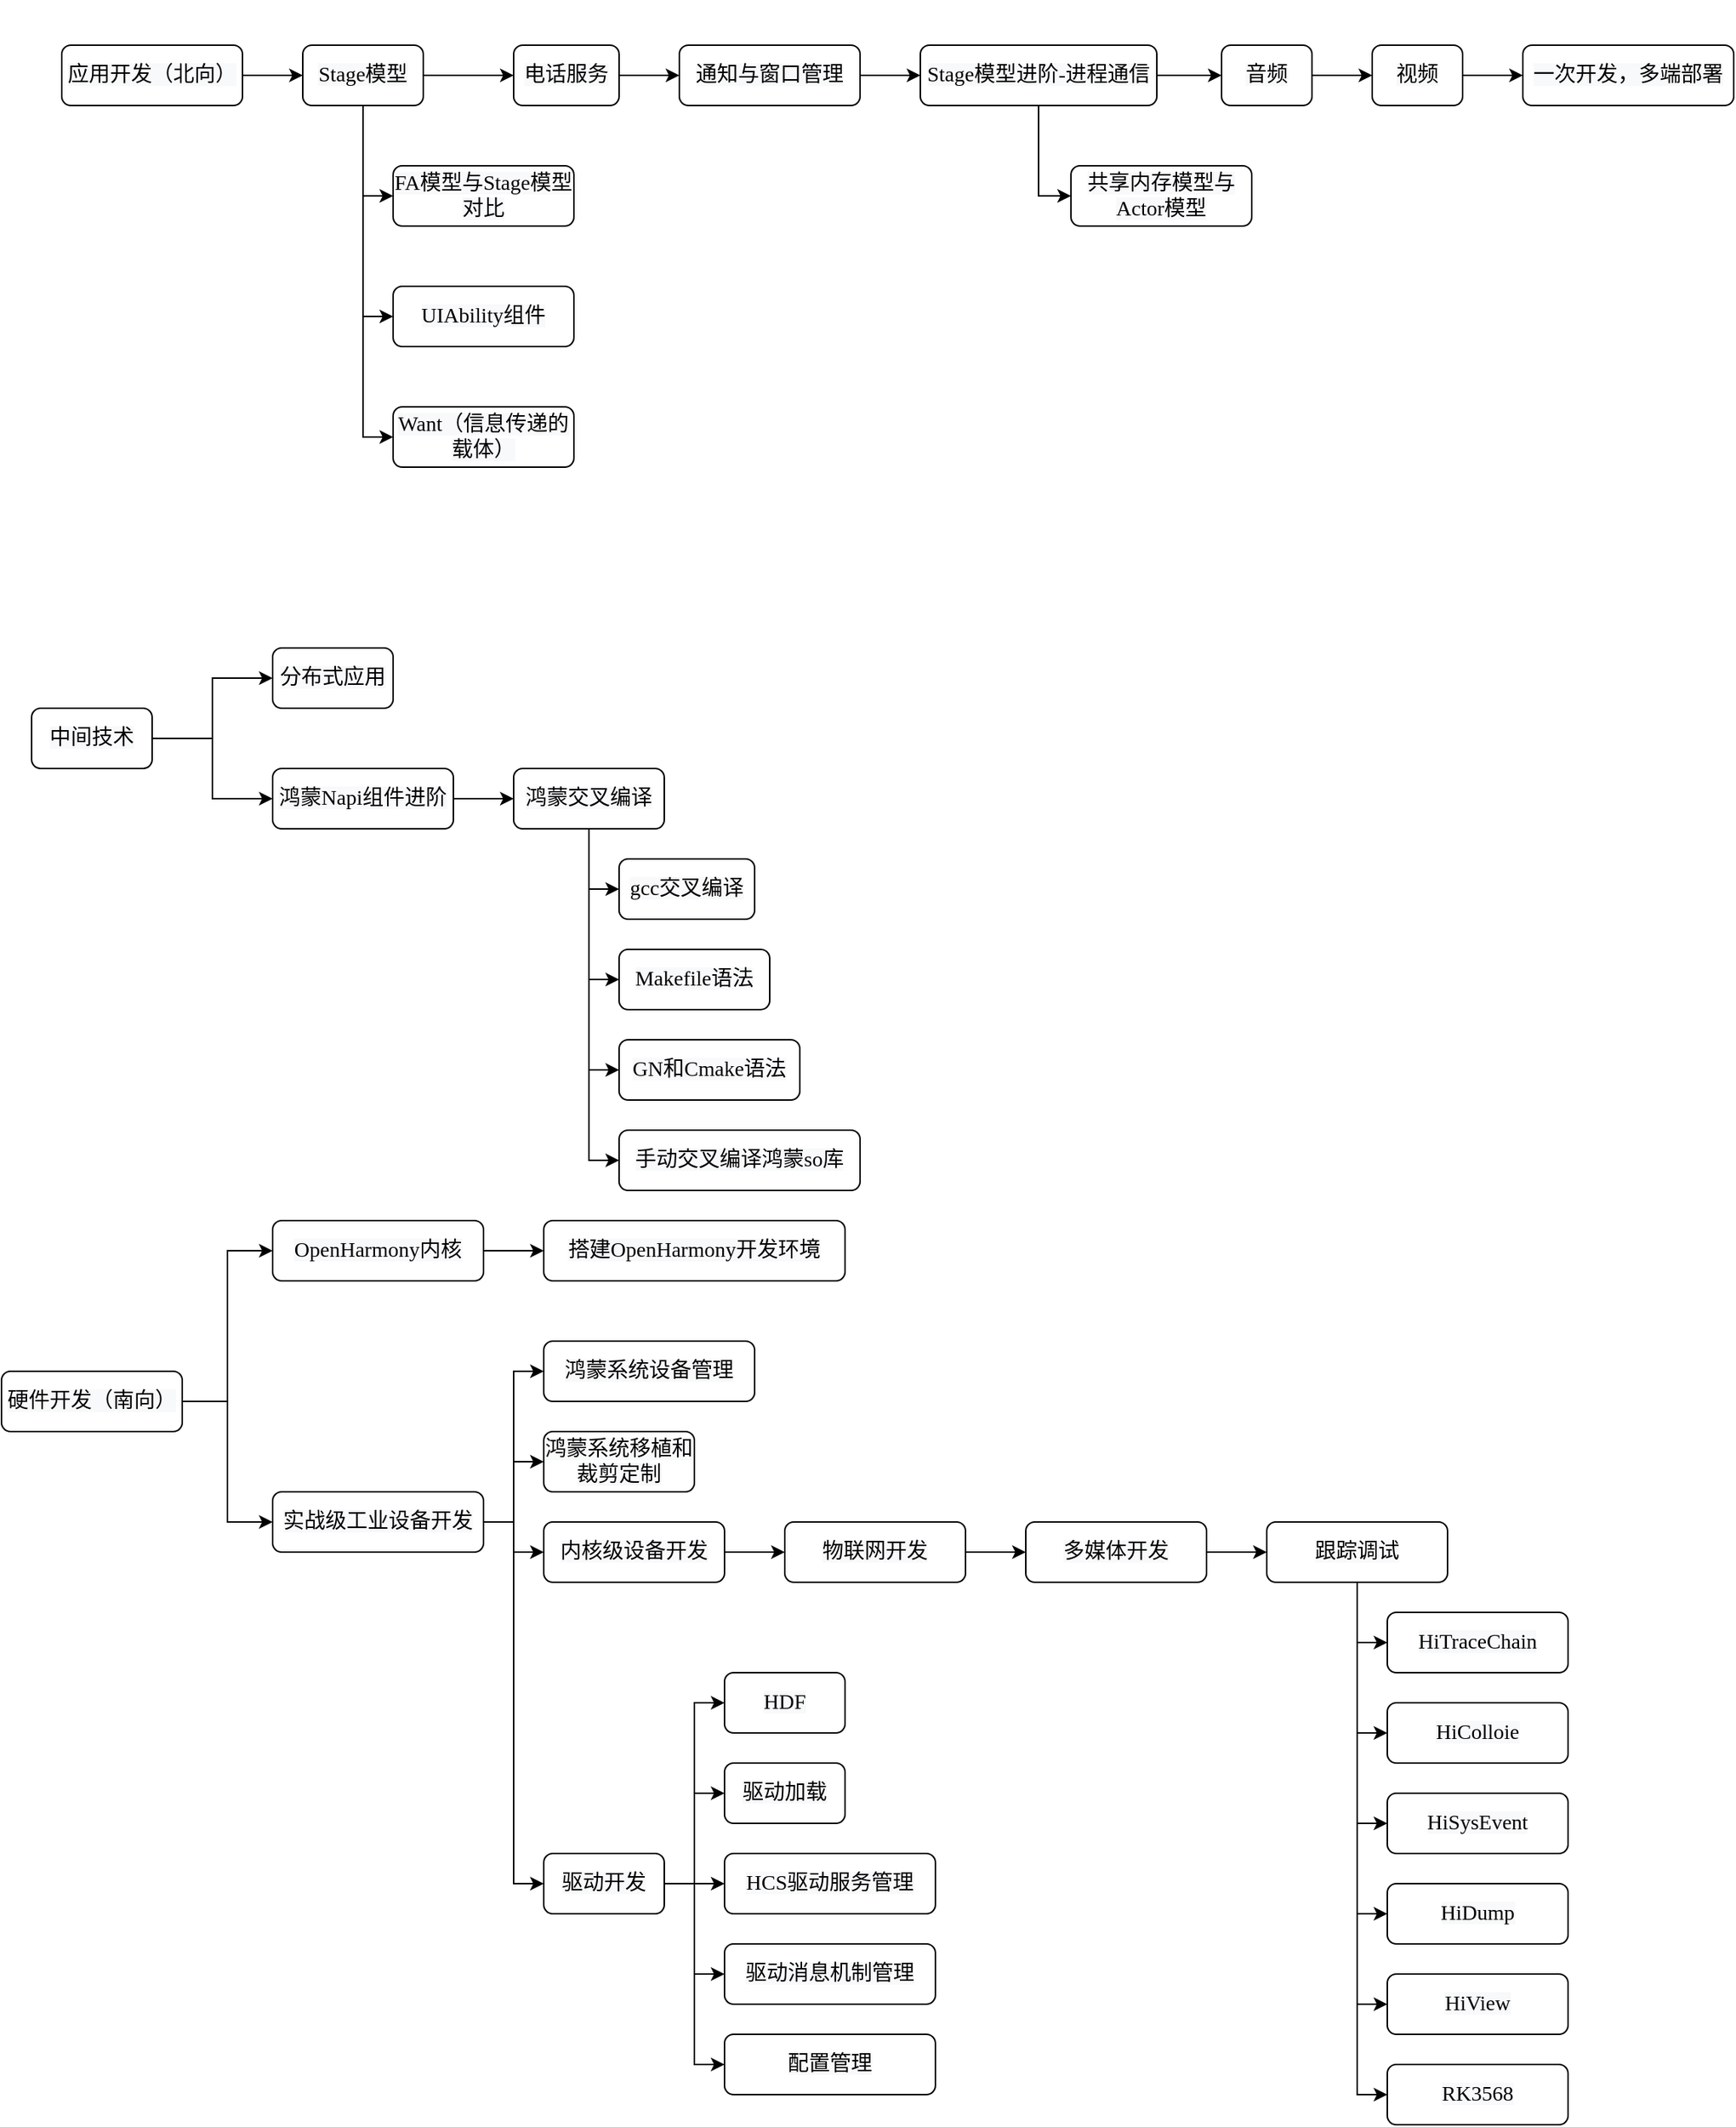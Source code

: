 <mxfile version="28.2.5">
  <diagram name="第 1 页" id="G5vYfgqyF8wtwim_QH4h">
    <mxGraphModel dx="1453" dy="730" grid="1" gridSize="10" guides="1" tooltips="1" connect="1" arrows="1" fold="1" page="1" pageScale="1" pageWidth="827" pageHeight="1169" math="0" shadow="0">
      <root>
        <mxCell id="0" />
        <mxCell id="1" parent="0" />
        <mxCell id="m1kAraEHEm_9mK_-Fzff-1" value="" style="text;whiteSpace=wrap;html=1;" vertex="1" parent="1">
          <mxGeometry x="300" y="380" width="60" height="50" as="geometry" />
        </mxCell>
        <mxCell id="m1kAraEHEm_9mK_-Fzff-2" value="" style="text;whiteSpace=wrap;html=1;" vertex="1" parent="1">
          <mxGeometry x="210" y="530" width="60" height="50" as="geometry" />
        </mxCell>
        <mxCell id="m1kAraEHEm_9mK_-Fzff-3" value="" style="text;whiteSpace=wrap;html=1;" vertex="1" parent="1">
          <mxGeometry x="130" y="370" width="60" height="50" as="geometry" />
        </mxCell>
        <mxCell id="m1kAraEHEm_9mK_-Fzff-46" value="" style="edgeStyle=orthogonalEdgeStyle;rounded=0;orthogonalLoop=1;jettySize=auto;html=1;" edge="1" parent="1" source="m1kAraEHEm_9mK_-Fzff-5" target="m1kAraEHEm_9mK_-Fzff-6">
          <mxGeometry relative="1" as="geometry" />
        </mxCell>
        <mxCell id="m1kAraEHEm_9mK_-Fzff-5" value="&lt;span style=&quot;font-family: 默认字体; font-size: 14px; background-color: rgb(248, 249, 250);&quot;&gt;应用开发（北向）&lt;/span&gt;" style="rounded=1;whiteSpace=wrap;html=1;" vertex="1" parent="1">
          <mxGeometry x="100" y="400" width="120" height="40" as="geometry" />
        </mxCell>
        <mxCell id="m1kAraEHEm_9mK_-Fzff-39" style="edgeStyle=orthogonalEdgeStyle;rounded=0;orthogonalLoop=1;jettySize=auto;html=1;entryX=0;entryY=0.5;entryDx=0;entryDy=0;" edge="1" parent="1" source="m1kAraEHEm_9mK_-Fzff-6" target="m1kAraEHEm_9mK_-Fzff-29">
          <mxGeometry relative="1" as="geometry" />
        </mxCell>
        <mxCell id="m1kAraEHEm_9mK_-Fzff-40" style="edgeStyle=orthogonalEdgeStyle;rounded=0;orthogonalLoop=1;jettySize=auto;html=1;exitX=0.5;exitY=1;exitDx=0;exitDy=0;entryX=0;entryY=0.5;entryDx=0;entryDy=0;" edge="1" parent="1" source="m1kAraEHEm_9mK_-Fzff-6" target="m1kAraEHEm_9mK_-Fzff-22">
          <mxGeometry relative="1" as="geometry" />
        </mxCell>
        <mxCell id="m1kAraEHEm_9mK_-Fzff-41" style="edgeStyle=orthogonalEdgeStyle;rounded=0;orthogonalLoop=1;jettySize=auto;html=1;exitX=0.5;exitY=1;exitDx=0;exitDy=0;entryX=0;entryY=0.5;entryDx=0;entryDy=0;" edge="1" parent="1" source="m1kAraEHEm_9mK_-Fzff-6" target="m1kAraEHEm_9mK_-Fzff-27">
          <mxGeometry relative="1" as="geometry" />
        </mxCell>
        <mxCell id="m1kAraEHEm_9mK_-Fzff-47" value="" style="edgeStyle=orthogonalEdgeStyle;rounded=0;orthogonalLoop=1;jettySize=auto;html=1;" edge="1" parent="1" source="m1kAraEHEm_9mK_-Fzff-6" target="m1kAraEHEm_9mK_-Fzff-23">
          <mxGeometry relative="1" as="geometry" />
        </mxCell>
        <mxCell id="m1kAraEHEm_9mK_-Fzff-6" value="&lt;span style=&quot;font-family: 默认字体; font-size: 14px; background-color: rgb(248, 249, 250);&quot;&gt;Stage模型&lt;/span&gt;" style="rounded=1;whiteSpace=wrap;html=1;" vertex="1" parent="1">
          <mxGeometry x="260" y="400" width="80" height="40" as="geometry" />
        </mxCell>
        <mxCell id="m1kAraEHEm_9mK_-Fzff-7" value="&lt;span style=&quot;font-family: 默认字体; font-size: 14px; background-color: rgb(248, 249, 250);&quot;&gt;gcc交叉编译&lt;/span&gt;" style="rounded=1;whiteSpace=wrap;html=1;" vertex="1" parent="1">
          <mxGeometry x="470" y="940" width="90" height="40" as="geometry" />
        </mxCell>
        <mxCell id="m1kAraEHEm_9mK_-Fzff-42" style="edgeStyle=orthogonalEdgeStyle;rounded=0;orthogonalLoop=1;jettySize=auto;html=1;exitX=0.5;exitY=1;exitDx=0;exitDy=0;entryX=0;entryY=0.5;entryDx=0;entryDy=0;" edge="1" parent="1" source="m1kAraEHEm_9mK_-Fzff-8" target="m1kAraEHEm_9mK_-Fzff-7">
          <mxGeometry relative="1" as="geometry" />
        </mxCell>
        <mxCell id="m1kAraEHEm_9mK_-Fzff-43" style="edgeStyle=orthogonalEdgeStyle;rounded=0;orthogonalLoop=1;jettySize=auto;html=1;exitX=0.5;exitY=1;exitDx=0;exitDy=0;entryX=0;entryY=0.5;entryDx=0;entryDy=0;" edge="1" parent="1" source="m1kAraEHEm_9mK_-Fzff-8" target="m1kAraEHEm_9mK_-Fzff-25">
          <mxGeometry relative="1" as="geometry" />
        </mxCell>
        <mxCell id="m1kAraEHEm_9mK_-Fzff-44" style="edgeStyle=orthogonalEdgeStyle;rounded=0;orthogonalLoop=1;jettySize=auto;html=1;exitX=0.5;exitY=1;exitDx=0;exitDy=0;entryX=0;entryY=0.5;entryDx=0;entryDy=0;" edge="1" parent="1" source="m1kAraEHEm_9mK_-Fzff-8" target="m1kAraEHEm_9mK_-Fzff-19">
          <mxGeometry relative="1" as="geometry" />
        </mxCell>
        <mxCell id="m1kAraEHEm_9mK_-Fzff-45" style="edgeStyle=orthogonalEdgeStyle;rounded=0;orthogonalLoop=1;jettySize=auto;html=1;exitX=0.5;exitY=1;exitDx=0;exitDy=0;entryX=0;entryY=0.5;entryDx=0;entryDy=0;" edge="1" parent="1" source="m1kAraEHEm_9mK_-Fzff-8" target="m1kAraEHEm_9mK_-Fzff-15">
          <mxGeometry relative="1" as="geometry" />
        </mxCell>
        <mxCell id="m1kAraEHEm_9mK_-Fzff-8" value="&lt;span style=&quot;font-family: 默认字体; font-size: 14px; background-color: rgb(248, 249, 250);&quot;&gt;鸿蒙交叉编译&lt;/span&gt;" style="rounded=1;whiteSpace=wrap;html=1;" vertex="1" parent="1">
          <mxGeometry x="400" y="880" width="100" height="40" as="geometry" />
        </mxCell>
        <mxCell id="m1kAraEHEm_9mK_-Fzff-55" value="" style="edgeStyle=orthogonalEdgeStyle;rounded=0;orthogonalLoop=1;jettySize=auto;html=1;" edge="1" parent="1" source="m1kAraEHEm_9mK_-Fzff-9" target="m1kAraEHEm_9mK_-Fzff-8">
          <mxGeometry relative="1" as="geometry" />
        </mxCell>
        <mxCell id="m1kAraEHEm_9mK_-Fzff-9" value="&lt;span style=&quot;font-family: 默认字体; font-size: 14px; background-color: rgb(248, 249, 250);&quot;&gt;鸿蒙Napi组件进阶&lt;/span&gt;" style="rounded=1;whiteSpace=wrap;html=1;" vertex="1" parent="1">
          <mxGeometry x="240" y="880" width="120" height="40" as="geometry" />
        </mxCell>
        <mxCell id="m1kAraEHEm_9mK_-Fzff-12" value="&lt;span style=&quot;font-family: 默认字体; font-size: 14px; background-color: rgb(248, 249, 250);&quot;&gt;一次开发，多端部署&lt;/span&gt;" style="rounded=1;whiteSpace=wrap;html=1;" vertex="1" parent="1">
          <mxGeometry x="1070" y="400" width="140" height="40" as="geometry" />
        </mxCell>
        <mxCell id="m1kAraEHEm_9mK_-Fzff-52" value="" style="edgeStyle=orthogonalEdgeStyle;rounded=0;orthogonalLoop=1;jettySize=auto;html=1;" edge="1" parent="1" source="m1kAraEHEm_9mK_-Fzff-13" target="m1kAraEHEm_9mK_-Fzff-12">
          <mxGeometry relative="1" as="geometry" />
        </mxCell>
        <mxCell id="m1kAraEHEm_9mK_-Fzff-13" value="&lt;span style=&quot;font-family: 默认字体; font-size: 14px; background-color: rgb(248, 249, 250);&quot;&gt;视频&lt;/span&gt;" style="rounded=1;whiteSpace=wrap;html=1;" vertex="1" parent="1">
          <mxGeometry x="970" y="400" width="60" height="40" as="geometry" />
        </mxCell>
        <mxCell id="m1kAraEHEm_9mK_-Fzff-49" value="" style="edgeStyle=orthogonalEdgeStyle;rounded=0;orthogonalLoop=1;jettySize=auto;html=1;" edge="1" parent="1" source="m1kAraEHEm_9mK_-Fzff-14" target="m1kAraEHEm_9mK_-Fzff-30">
          <mxGeometry relative="1" as="geometry" />
        </mxCell>
        <mxCell id="m1kAraEHEm_9mK_-Fzff-14" value="&lt;span style=&quot;font-family: 默认字体; font-size: 14px; background-color: rgb(248, 249, 250);&quot;&gt;通知与窗口管理&lt;/span&gt;" style="rounded=1;whiteSpace=wrap;html=1;" vertex="1" parent="1">
          <mxGeometry x="510" y="400" width="120" height="40" as="geometry" />
        </mxCell>
        <mxCell id="m1kAraEHEm_9mK_-Fzff-15" value="&lt;span style=&quot;font-family: 默认字体; font-size: 14px; background-color: rgb(248, 249, 250);&quot;&gt;手动交叉编译鸿蒙so库&lt;/span&gt;" style="rounded=1;whiteSpace=wrap;html=1;" vertex="1" parent="1">
          <mxGeometry x="470" y="1120" width="160" height="40" as="geometry" />
        </mxCell>
        <mxCell id="m1kAraEHEm_9mK_-Fzff-81" style="edgeStyle=orthogonalEdgeStyle;rounded=0;orthogonalLoop=1;jettySize=auto;html=1;exitX=1;exitY=0.5;exitDx=0;exitDy=0;entryX=0;entryY=0.5;entryDx=0;entryDy=0;" edge="1" parent="1" source="m1kAraEHEm_9mK_-Fzff-16" target="m1kAraEHEm_9mK_-Fzff-74">
          <mxGeometry relative="1" as="geometry" />
        </mxCell>
        <mxCell id="m1kAraEHEm_9mK_-Fzff-83" style="edgeStyle=orthogonalEdgeStyle;rounded=0;orthogonalLoop=1;jettySize=auto;html=1;exitX=1;exitY=0.5;exitDx=0;exitDy=0;entryX=0;entryY=0.5;entryDx=0;entryDy=0;" edge="1" parent="1" source="m1kAraEHEm_9mK_-Fzff-16" target="m1kAraEHEm_9mK_-Fzff-75">
          <mxGeometry relative="1" as="geometry" />
        </mxCell>
        <mxCell id="m1kAraEHEm_9mK_-Fzff-84" style="edgeStyle=orthogonalEdgeStyle;rounded=0;orthogonalLoop=1;jettySize=auto;html=1;exitX=1;exitY=0.5;exitDx=0;exitDy=0;entryX=0;entryY=0.5;entryDx=0;entryDy=0;" edge="1" parent="1" source="m1kAraEHEm_9mK_-Fzff-16" target="m1kAraEHEm_9mK_-Fzff-76">
          <mxGeometry relative="1" as="geometry" />
        </mxCell>
        <mxCell id="m1kAraEHEm_9mK_-Fzff-85" style="edgeStyle=orthogonalEdgeStyle;rounded=0;orthogonalLoop=1;jettySize=auto;html=1;exitX=1;exitY=0.5;exitDx=0;exitDy=0;entryX=0;entryY=0.5;entryDx=0;entryDy=0;" edge="1" parent="1" source="m1kAraEHEm_9mK_-Fzff-16" target="m1kAraEHEm_9mK_-Fzff-79">
          <mxGeometry relative="1" as="geometry" />
        </mxCell>
        <mxCell id="m1kAraEHEm_9mK_-Fzff-86" style="edgeStyle=orthogonalEdgeStyle;rounded=0;orthogonalLoop=1;jettySize=auto;html=1;exitX=1;exitY=0.5;exitDx=0;exitDy=0;entryX=0;entryY=0.5;entryDx=0;entryDy=0;" edge="1" parent="1" source="m1kAraEHEm_9mK_-Fzff-16" target="m1kAraEHEm_9mK_-Fzff-80">
          <mxGeometry relative="1" as="geometry" />
        </mxCell>
        <mxCell id="m1kAraEHEm_9mK_-Fzff-16" value="&lt;span style=&quot;font-family: 默认字体; font-size: 14px; background-color: rgb(248, 249, 250);&quot;&gt;驱动开发&lt;/span&gt;" style="rounded=1;whiteSpace=wrap;html=1;" vertex="1" parent="1">
          <mxGeometry x="420" y="1600" width="80" height="40" as="geometry" />
        </mxCell>
        <mxCell id="m1kAraEHEm_9mK_-Fzff-72" value="" style="edgeStyle=orthogonalEdgeStyle;rounded=0;orthogonalLoop=1;jettySize=auto;html=1;" edge="1" parent="1" source="m1kAraEHEm_9mK_-Fzff-17" target="m1kAraEHEm_9mK_-Fzff-70">
          <mxGeometry relative="1" as="geometry" />
        </mxCell>
        <mxCell id="m1kAraEHEm_9mK_-Fzff-17" value="&lt;span style=&quot;font-family: 默认字体; font-size: 14px; background-color: rgb(248, 249, 250);&quot;&gt;内核级设备开发&lt;/span&gt;" style="rounded=1;whiteSpace=wrap;html=1;" vertex="1" parent="1">
          <mxGeometry x="420" y="1380" width="120" height="40" as="geometry" />
        </mxCell>
        <mxCell id="m1kAraEHEm_9mK_-Fzff-61" style="edgeStyle=orthogonalEdgeStyle;rounded=0;orthogonalLoop=1;jettySize=auto;html=1;exitX=1;exitY=0.5;exitDx=0;exitDy=0;entryX=0;entryY=0.5;entryDx=0;entryDy=0;" edge="1" parent="1" source="m1kAraEHEm_9mK_-Fzff-18" target="m1kAraEHEm_9mK_-Fzff-58">
          <mxGeometry relative="1" as="geometry" />
        </mxCell>
        <mxCell id="m1kAraEHEm_9mK_-Fzff-65" style="edgeStyle=orthogonalEdgeStyle;rounded=0;orthogonalLoop=1;jettySize=auto;html=1;exitX=1;exitY=0.5;exitDx=0;exitDy=0;entryX=0;entryY=0.5;entryDx=0;entryDy=0;" edge="1" parent="1" source="m1kAraEHEm_9mK_-Fzff-18" target="m1kAraEHEm_9mK_-Fzff-62">
          <mxGeometry relative="1" as="geometry" />
        </mxCell>
        <mxCell id="m1kAraEHEm_9mK_-Fzff-18" value="&lt;span style=&quot;font-family: 默认字体; font-size: 14px; background-color: rgb(248, 249, 250);&quot;&gt;硬件开发（南向）&lt;/span&gt;" style="rounded=1;whiteSpace=wrap;html=1;" vertex="1" parent="1">
          <mxGeometry x="60" y="1280" width="120" height="40" as="geometry" />
        </mxCell>
        <mxCell id="m1kAraEHEm_9mK_-Fzff-19" value="&lt;span style=&quot;font-family: 默认字体; font-size: 14px; background-color: rgb(248, 249, 250);&quot;&gt;GN和Cmake语法&lt;/span&gt;" style="rounded=1;whiteSpace=wrap;html=1;" vertex="1" parent="1">
          <mxGeometry x="470" y="1060" width="120" height="40" as="geometry" />
        </mxCell>
        <mxCell id="m1kAraEHEm_9mK_-Fzff-20" value="&lt;span style=&quot;font-family: 默认字体; font-size: 14px; background-color: rgb(248, 249, 250);&quot;&gt;共享内存模型与Actor模型&lt;/span&gt;" style="rounded=1;whiteSpace=wrap;html=1;" vertex="1" parent="1">
          <mxGeometry x="770" y="480" width="120" height="40" as="geometry" />
        </mxCell>
        <mxCell id="m1kAraEHEm_9mK_-Fzff-21" value="&lt;span style=&quot;font-family: 默认字体; font-size: 14px; background-color: rgb(248, 249, 250);&quot;&gt;分布式应用&lt;/span&gt;" style="rounded=1;whiteSpace=wrap;html=1;" vertex="1" parent="1">
          <mxGeometry x="240" y="800" width="80" height="40" as="geometry" />
        </mxCell>
        <mxCell id="m1kAraEHEm_9mK_-Fzff-22" value="&lt;span style=&quot;font-family: 默认字体; font-size: 14px; background-color: rgb(248, 249, 250);&quot;&gt;UIAbility组件&lt;/span&gt;" style="rounded=1;whiteSpace=wrap;html=1;" vertex="1" parent="1">
          <mxGeometry x="320" y="560" width="120" height="40" as="geometry" />
        </mxCell>
        <mxCell id="m1kAraEHEm_9mK_-Fzff-48" value="" style="edgeStyle=orthogonalEdgeStyle;rounded=0;orthogonalLoop=1;jettySize=auto;html=1;" edge="1" parent="1" source="m1kAraEHEm_9mK_-Fzff-23" target="m1kAraEHEm_9mK_-Fzff-14">
          <mxGeometry relative="1" as="geometry" />
        </mxCell>
        <mxCell id="m1kAraEHEm_9mK_-Fzff-23" value="&lt;span style=&quot;font-family: 默认字体; font-size: 14px; background-color: rgb(248, 249, 250);&quot;&gt;电话服务&lt;/span&gt;" style="rounded=1;whiteSpace=wrap;html=1;" vertex="1" parent="1">
          <mxGeometry x="400" y="400" width="70" height="40" as="geometry" />
        </mxCell>
        <mxCell id="m1kAraEHEm_9mK_-Fzff-51" value="" style="edgeStyle=orthogonalEdgeStyle;rounded=0;orthogonalLoop=1;jettySize=auto;html=1;" edge="1" parent="1" source="m1kAraEHEm_9mK_-Fzff-24" target="m1kAraEHEm_9mK_-Fzff-13">
          <mxGeometry relative="1" as="geometry" />
        </mxCell>
        <mxCell id="m1kAraEHEm_9mK_-Fzff-24" value="&lt;span style=&quot;font-family: 默认字体; font-size: 14px; background-color: rgb(248, 249, 250);&quot;&gt;音频&lt;/span&gt;" style="rounded=1;whiteSpace=wrap;html=1;" vertex="1" parent="1">
          <mxGeometry x="870" y="400" width="60" height="40" as="geometry" />
        </mxCell>
        <mxCell id="m1kAraEHEm_9mK_-Fzff-25" value="&lt;span style=&quot;font-family: 默认字体; font-size: 14px; background-color: rgb(248, 249, 250);&quot;&gt;Makefile语法&lt;/span&gt;" style="rounded=1;whiteSpace=wrap;html=1;" vertex="1" parent="1">
          <mxGeometry x="470" y="1000" width="100" height="40" as="geometry" />
        </mxCell>
        <mxCell id="m1kAraEHEm_9mK_-Fzff-53" style="edgeStyle=orthogonalEdgeStyle;rounded=0;orthogonalLoop=1;jettySize=auto;html=1;" edge="1" parent="1" source="m1kAraEHEm_9mK_-Fzff-26" target="m1kAraEHEm_9mK_-Fzff-21">
          <mxGeometry relative="1" as="geometry" />
        </mxCell>
        <mxCell id="m1kAraEHEm_9mK_-Fzff-54" style="edgeStyle=orthogonalEdgeStyle;rounded=0;orthogonalLoop=1;jettySize=auto;html=1;exitX=1;exitY=0.5;exitDx=0;exitDy=0;entryX=0;entryY=0.5;entryDx=0;entryDy=0;" edge="1" parent="1" source="m1kAraEHEm_9mK_-Fzff-26" target="m1kAraEHEm_9mK_-Fzff-9">
          <mxGeometry relative="1" as="geometry" />
        </mxCell>
        <mxCell id="m1kAraEHEm_9mK_-Fzff-26" value="&lt;span style=&quot;font-family: 默认字体; font-size: 14px; background-color: rgb(248, 249, 250);&quot;&gt;中间技术&lt;/span&gt;" style="rounded=1;whiteSpace=wrap;html=1;" vertex="1" parent="1">
          <mxGeometry x="80" y="840" width="80" height="40" as="geometry" />
        </mxCell>
        <mxCell id="m1kAraEHEm_9mK_-Fzff-27" value="&lt;span style=&quot;font-family: 默认字体; font-size: 14px; background-color: rgb(248, 249, 250);&quot;&gt;Want（信息传递的载体）&lt;/span&gt;" style="rounded=1;whiteSpace=wrap;html=1;" vertex="1" parent="1">
          <mxGeometry x="320" y="640" width="120" height="40" as="geometry" />
        </mxCell>
        <mxCell id="m1kAraEHEm_9mK_-Fzff-29" value="&lt;span style=&quot;font-family: 默认字体; font-size: 14px; background-color: rgb(248, 249, 250);&quot;&gt;FA模型与Stage模型对比&lt;/span&gt;" style="rounded=1;whiteSpace=wrap;html=1;" vertex="1" parent="1">
          <mxGeometry x="320" y="480" width="120" height="40" as="geometry" />
        </mxCell>
        <mxCell id="m1kAraEHEm_9mK_-Fzff-38" style="edgeStyle=orthogonalEdgeStyle;rounded=0;orthogonalLoop=1;jettySize=auto;html=1;exitX=0.5;exitY=1;exitDx=0;exitDy=0;entryX=0;entryY=0.5;entryDx=0;entryDy=0;" edge="1" parent="1" source="m1kAraEHEm_9mK_-Fzff-30" target="m1kAraEHEm_9mK_-Fzff-20">
          <mxGeometry relative="1" as="geometry" />
        </mxCell>
        <mxCell id="m1kAraEHEm_9mK_-Fzff-50" value="" style="edgeStyle=orthogonalEdgeStyle;rounded=0;orthogonalLoop=1;jettySize=auto;html=1;" edge="1" parent="1" source="m1kAraEHEm_9mK_-Fzff-30" target="m1kAraEHEm_9mK_-Fzff-24">
          <mxGeometry relative="1" as="geometry" />
        </mxCell>
        <mxCell id="m1kAraEHEm_9mK_-Fzff-30" value="&lt;span style=&quot;font-family: 默认字体; font-size: 14px; background-color: rgb(248, 249, 250);&quot;&gt;Stage模型进阶-进程通信&lt;/span&gt;" style="rounded=1;whiteSpace=wrap;html=1;" vertex="1" parent="1">
          <mxGeometry x="670" y="400" width="157" height="40" as="geometry" />
        </mxCell>
        <mxCell id="m1kAraEHEm_9mK_-Fzff-60" value="" style="edgeStyle=orthogonalEdgeStyle;rounded=0;orthogonalLoop=1;jettySize=auto;html=1;" edge="1" parent="1" source="m1kAraEHEm_9mK_-Fzff-58" target="m1kAraEHEm_9mK_-Fzff-59">
          <mxGeometry relative="1" as="geometry" />
        </mxCell>
        <mxCell id="m1kAraEHEm_9mK_-Fzff-58" value="&lt;span style=&quot;font-family: 默认字体; font-size: 14px; background-color: rgb(248, 249, 250);&quot;&gt;OpenHarmony内核&lt;/span&gt;" style="rounded=1;whiteSpace=wrap;html=1;" vertex="1" parent="1">
          <mxGeometry x="240" y="1180" width="140" height="40" as="geometry" />
        </mxCell>
        <mxCell id="m1kAraEHEm_9mK_-Fzff-59" value="&lt;span style=&quot;font-family: 默认字体; font-size: 14px; background-color: rgb(248, 249, 250);&quot;&gt;搭建OpenHarmony开发环境&lt;/span&gt;" style="rounded=1;whiteSpace=wrap;html=1;" vertex="1" parent="1">
          <mxGeometry x="420" y="1180" width="200" height="40" as="geometry" />
        </mxCell>
        <mxCell id="m1kAraEHEm_9mK_-Fzff-66" style="edgeStyle=orthogonalEdgeStyle;rounded=0;orthogonalLoop=1;jettySize=auto;html=1;exitX=1;exitY=0.5;exitDx=0;exitDy=0;entryX=0;entryY=0.5;entryDx=0;entryDy=0;" edge="1" parent="1" source="m1kAraEHEm_9mK_-Fzff-62" target="m1kAraEHEm_9mK_-Fzff-63">
          <mxGeometry relative="1" as="geometry" />
        </mxCell>
        <mxCell id="m1kAraEHEm_9mK_-Fzff-67" style="edgeStyle=orthogonalEdgeStyle;rounded=0;orthogonalLoop=1;jettySize=auto;html=1;exitX=1;exitY=0.5;exitDx=0;exitDy=0;entryX=0;entryY=0.5;entryDx=0;entryDy=0;" edge="1" parent="1" source="m1kAraEHEm_9mK_-Fzff-62" target="m1kAraEHEm_9mK_-Fzff-64">
          <mxGeometry relative="1" as="geometry" />
        </mxCell>
        <mxCell id="m1kAraEHEm_9mK_-Fzff-68" style="edgeStyle=orthogonalEdgeStyle;rounded=0;orthogonalLoop=1;jettySize=auto;html=1;exitX=1;exitY=0.5;exitDx=0;exitDy=0;entryX=0;entryY=0.5;entryDx=0;entryDy=0;" edge="1" parent="1" source="m1kAraEHEm_9mK_-Fzff-62" target="m1kAraEHEm_9mK_-Fzff-17">
          <mxGeometry relative="1" as="geometry" />
        </mxCell>
        <mxCell id="m1kAraEHEm_9mK_-Fzff-69" style="edgeStyle=orthogonalEdgeStyle;rounded=0;orthogonalLoop=1;jettySize=auto;html=1;exitX=1;exitY=0.5;exitDx=0;exitDy=0;entryX=0;entryY=0.5;entryDx=0;entryDy=0;" edge="1" parent="1" source="m1kAraEHEm_9mK_-Fzff-62" target="m1kAraEHEm_9mK_-Fzff-16">
          <mxGeometry relative="1" as="geometry" />
        </mxCell>
        <mxCell id="m1kAraEHEm_9mK_-Fzff-62" value="&lt;span style=&quot;font-family: 默认字体; font-size: 14px; background-color: rgb(248, 249, 250);&quot;&gt;实战级工业设备开发&lt;/span&gt;" style="rounded=1;whiteSpace=wrap;html=1;" vertex="1" parent="1">
          <mxGeometry x="240" y="1360" width="140" height="40" as="geometry" />
        </mxCell>
        <mxCell id="m1kAraEHEm_9mK_-Fzff-63" value="&lt;span style=&quot;font-family: 默认字体; font-size: 14px; background-color: rgb(248, 249, 250);&quot;&gt;鸿蒙系统设备管理&lt;/span&gt;" style="rounded=1;whiteSpace=wrap;html=1;" vertex="1" parent="1">
          <mxGeometry x="420" y="1260" width="140" height="40" as="geometry" />
        </mxCell>
        <mxCell id="m1kAraEHEm_9mK_-Fzff-64" value="&lt;span style=&quot;font-family: 默认字体; font-size: 14px; background-color: rgb(248, 249, 250);&quot;&gt;鸿蒙系统移植和裁剪定制&lt;/span&gt;" style="rounded=1;whiteSpace=wrap;html=1;" vertex="1" parent="1">
          <mxGeometry x="420" y="1320" width="100" height="40" as="geometry" />
        </mxCell>
        <mxCell id="m1kAraEHEm_9mK_-Fzff-73" value="" style="edgeStyle=orthogonalEdgeStyle;rounded=0;orthogonalLoop=1;jettySize=auto;html=1;" edge="1" parent="1" source="m1kAraEHEm_9mK_-Fzff-70" target="m1kAraEHEm_9mK_-Fzff-71">
          <mxGeometry relative="1" as="geometry" />
        </mxCell>
        <mxCell id="m1kAraEHEm_9mK_-Fzff-70" value="&lt;span style=&quot;font-family: 默认字体; font-size: 14px; background-color: rgb(248, 249, 250);&quot;&gt;物联网开发&lt;/span&gt;" style="rounded=1;whiteSpace=wrap;html=1;" vertex="1" parent="1">
          <mxGeometry x="580" y="1380" width="120" height="40" as="geometry" />
        </mxCell>
        <mxCell id="m1kAraEHEm_9mK_-Fzff-78" value="" style="edgeStyle=orthogonalEdgeStyle;rounded=0;orthogonalLoop=1;jettySize=auto;html=1;" edge="1" parent="1" source="m1kAraEHEm_9mK_-Fzff-71" target="m1kAraEHEm_9mK_-Fzff-77">
          <mxGeometry relative="1" as="geometry" />
        </mxCell>
        <mxCell id="m1kAraEHEm_9mK_-Fzff-71" value="&lt;font face=&quot;默认字体&quot;&gt;&lt;span style=&quot;font-size: 14px; background-color: rgb(248, 249, 250);&quot;&gt;多媒体开发&lt;/span&gt;&lt;/font&gt;" style="rounded=1;whiteSpace=wrap;html=1;" vertex="1" parent="1">
          <mxGeometry x="740" y="1380" width="120" height="40" as="geometry" />
        </mxCell>
        <mxCell id="m1kAraEHEm_9mK_-Fzff-74" value="&lt;span style=&quot;font-family: 默认字体; font-size: 14px; background-color: rgb(248, 249, 250);&quot;&gt;HDF&lt;/span&gt;" style="rounded=1;whiteSpace=wrap;html=1;" vertex="1" parent="1">
          <mxGeometry x="540" y="1480" width="80" height="40" as="geometry" />
        </mxCell>
        <mxCell id="m1kAraEHEm_9mK_-Fzff-75" value="&lt;span style=&quot;font-family: 默认字体; font-size: 14px; background-color: rgb(248, 249, 250);&quot;&gt;驱动加载&lt;/span&gt;" style="rounded=1;whiteSpace=wrap;html=1;" vertex="1" parent="1">
          <mxGeometry x="540" y="1540" width="80" height="40" as="geometry" />
        </mxCell>
        <mxCell id="m1kAraEHEm_9mK_-Fzff-76" value="&lt;span style=&quot;font-family: 默认字体; font-size: 14px; background-color: rgb(248, 249, 250);&quot;&gt;HCS驱动服务管理&lt;/span&gt;" style="rounded=1;whiteSpace=wrap;html=1;" vertex="1" parent="1">
          <mxGeometry x="540" y="1600" width="140" height="40" as="geometry" />
        </mxCell>
        <mxCell id="m1kAraEHEm_9mK_-Fzff-93" style="edgeStyle=orthogonalEdgeStyle;rounded=0;orthogonalLoop=1;jettySize=auto;html=1;exitX=0.5;exitY=1;exitDx=0;exitDy=0;entryX=0;entryY=0.5;entryDx=0;entryDy=0;" edge="1" parent="1" source="m1kAraEHEm_9mK_-Fzff-77" target="m1kAraEHEm_9mK_-Fzff-87">
          <mxGeometry relative="1" as="geometry" />
        </mxCell>
        <mxCell id="m1kAraEHEm_9mK_-Fzff-94" style="edgeStyle=orthogonalEdgeStyle;rounded=0;orthogonalLoop=1;jettySize=auto;html=1;exitX=0.5;exitY=1;exitDx=0;exitDy=0;entryX=0;entryY=0.5;entryDx=0;entryDy=0;" edge="1" parent="1" source="m1kAraEHEm_9mK_-Fzff-77" target="m1kAraEHEm_9mK_-Fzff-88">
          <mxGeometry relative="1" as="geometry" />
        </mxCell>
        <mxCell id="m1kAraEHEm_9mK_-Fzff-95" style="edgeStyle=orthogonalEdgeStyle;rounded=0;orthogonalLoop=1;jettySize=auto;html=1;exitX=0.5;exitY=1;exitDx=0;exitDy=0;entryX=0;entryY=0.5;entryDx=0;entryDy=0;" edge="1" parent="1" source="m1kAraEHEm_9mK_-Fzff-77" target="m1kAraEHEm_9mK_-Fzff-89">
          <mxGeometry relative="1" as="geometry" />
        </mxCell>
        <mxCell id="m1kAraEHEm_9mK_-Fzff-96" style="edgeStyle=orthogonalEdgeStyle;rounded=0;orthogonalLoop=1;jettySize=auto;html=1;exitX=0.5;exitY=1;exitDx=0;exitDy=0;entryX=0;entryY=0.5;entryDx=0;entryDy=0;" edge="1" parent="1" source="m1kAraEHEm_9mK_-Fzff-77" target="m1kAraEHEm_9mK_-Fzff-90">
          <mxGeometry relative="1" as="geometry" />
        </mxCell>
        <mxCell id="m1kAraEHEm_9mK_-Fzff-97" style="edgeStyle=orthogonalEdgeStyle;rounded=0;orthogonalLoop=1;jettySize=auto;html=1;exitX=0.5;exitY=1;exitDx=0;exitDy=0;entryX=0;entryY=0.5;entryDx=0;entryDy=0;" edge="1" parent="1" source="m1kAraEHEm_9mK_-Fzff-77" target="m1kAraEHEm_9mK_-Fzff-91">
          <mxGeometry relative="1" as="geometry" />
        </mxCell>
        <mxCell id="m1kAraEHEm_9mK_-Fzff-98" style="edgeStyle=orthogonalEdgeStyle;rounded=0;orthogonalLoop=1;jettySize=auto;html=1;exitX=0.5;exitY=1;exitDx=0;exitDy=0;entryX=0;entryY=0.5;entryDx=0;entryDy=0;" edge="1" parent="1" source="m1kAraEHEm_9mK_-Fzff-77" target="m1kAraEHEm_9mK_-Fzff-92">
          <mxGeometry relative="1" as="geometry" />
        </mxCell>
        <mxCell id="m1kAraEHEm_9mK_-Fzff-77" value="&lt;font face=&quot;默认字体&quot;&gt;&lt;span style=&quot;font-size: 14px; background-color: rgb(248, 249, 250);&quot;&gt;跟踪调试&lt;/span&gt;&lt;/font&gt;" style="rounded=1;whiteSpace=wrap;html=1;" vertex="1" parent="1">
          <mxGeometry x="900" y="1380" width="120" height="40" as="geometry" />
        </mxCell>
        <mxCell id="m1kAraEHEm_9mK_-Fzff-79" value="&lt;span style=&quot;font-family: 默认字体; font-size: 14px; background-color: rgb(248, 249, 250);&quot;&gt;驱动消息机制管理&lt;/span&gt;" style="rounded=1;whiteSpace=wrap;html=1;" vertex="1" parent="1">
          <mxGeometry x="540" y="1660" width="140" height="40" as="geometry" />
        </mxCell>
        <mxCell id="m1kAraEHEm_9mK_-Fzff-80" value="&lt;span style=&quot;font-family: 默认字体; font-size: 14px; background-color: rgb(248, 249, 250);&quot;&gt;配置管理&lt;/span&gt;" style="rounded=1;whiteSpace=wrap;html=1;" vertex="1" parent="1">
          <mxGeometry x="540" y="1720" width="140" height="40" as="geometry" />
        </mxCell>
        <mxCell id="m1kAraEHEm_9mK_-Fzff-87" value="&lt;font face=&quot;默认字体&quot;&gt;&lt;span style=&quot;font-size: 14px; background-color: rgb(248, 249, 250);&quot;&gt;HiTraceChain&lt;/span&gt;&lt;/font&gt;" style="rounded=1;whiteSpace=wrap;html=1;" vertex="1" parent="1">
          <mxGeometry x="980" y="1440" width="120" height="40" as="geometry" />
        </mxCell>
        <mxCell id="m1kAraEHEm_9mK_-Fzff-88" value="&lt;font face=&quot;默认字体&quot;&gt;&lt;span style=&quot;font-size: 14px; background-color: rgb(248, 249, 250);&quot;&gt;HiColloie&lt;/span&gt;&lt;/font&gt;" style="rounded=1;whiteSpace=wrap;html=1;" vertex="1" parent="1">
          <mxGeometry x="980" y="1500" width="120" height="40" as="geometry" />
        </mxCell>
        <mxCell id="m1kAraEHEm_9mK_-Fzff-89" value="&lt;font face=&quot;默认字体&quot;&gt;&lt;span style=&quot;font-size: 14px; background-color: rgb(248, 249, 250);&quot;&gt;HiSysEvent&lt;/span&gt;&lt;/font&gt;" style="rounded=1;whiteSpace=wrap;html=1;" vertex="1" parent="1">
          <mxGeometry x="980" y="1560" width="120" height="40" as="geometry" />
        </mxCell>
        <mxCell id="m1kAraEHEm_9mK_-Fzff-90" value="&lt;font face=&quot;默认字体&quot;&gt;&lt;span style=&quot;font-size: 14px; background-color: rgb(248, 249, 250);&quot;&gt;HiDump&lt;/span&gt;&lt;/font&gt;" style="rounded=1;whiteSpace=wrap;html=1;" vertex="1" parent="1">
          <mxGeometry x="980" y="1620" width="120" height="40" as="geometry" />
        </mxCell>
        <mxCell id="m1kAraEHEm_9mK_-Fzff-91" value="&lt;font face=&quot;默认字体&quot;&gt;&lt;span style=&quot;font-size: 14px; background-color: rgb(248, 249, 250);&quot;&gt;HiView&lt;/span&gt;&lt;/font&gt;" style="rounded=1;whiteSpace=wrap;html=1;" vertex="1" parent="1">
          <mxGeometry x="980" y="1680" width="120" height="40" as="geometry" />
        </mxCell>
        <mxCell id="m1kAraEHEm_9mK_-Fzff-92" value="&lt;font face=&quot;默认字体&quot;&gt;&lt;span style=&quot;font-size: 14px; background-color: rgb(248, 249, 250);&quot;&gt;RK3568&lt;/span&gt;&lt;/font&gt;" style="rounded=1;whiteSpace=wrap;html=1;" vertex="1" parent="1">
          <mxGeometry x="980" y="1740" width="120" height="40" as="geometry" />
        </mxCell>
      </root>
    </mxGraphModel>
  </diagram>
</mxfile>
